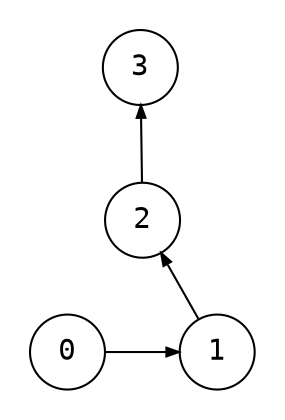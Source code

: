 digraph {
    node [shape=circle, fontname="monospace"; fixedsize=true, width="0.5"];
    edge [arrowsize=0.6];
    layout=neato;
    normalize=true;
    pad=0.2;

    0 -> 1;
    1 -> 2;
    2 -> 3;
    0 -> 2 [style=invis];
}